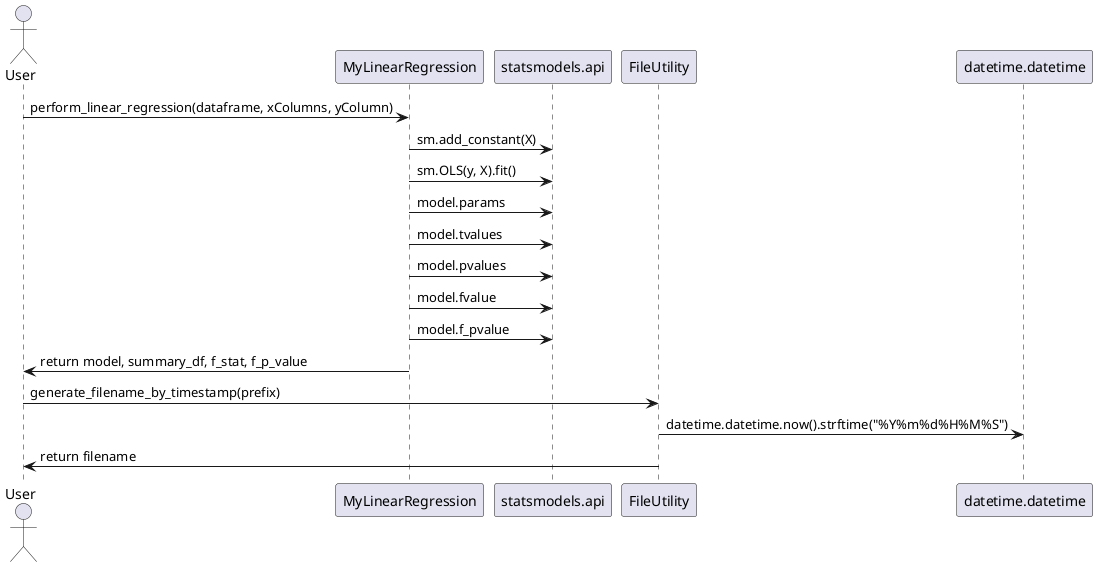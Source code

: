 @startuml
actor User

User -> MyLinearRegression: perform_linear_regression(dataframe, xColumns, yColumn)
MyLinearRegression -> statsmodels.api: sm.add_constant(X)
MyLinearRegression -> statsmodels.api: sm.OLS(y, X).fit()
MyLinearRegression -> statsmodels.api: model.params
MyLinearRegression -> statsmodels.api: model.tvalues
MyLinearRegression -> statsmodels.api: model.pvalues
MyLinearRegression -> statsmodels.api: model.fvalue
MyLinearRegression -> statsmodels.api: model.f_pvalue
MyLinearRegression -> User: return model, summary_df, f_stat, f_p_value

User -> FileUtility: generate_filename_by_timestamp(prefix)
FileUtility -> datetime.datetime: datetime.datetime.now().strftime("%Y%m%d%H%M%S")
FileUtility -> User: return filename
@enduml